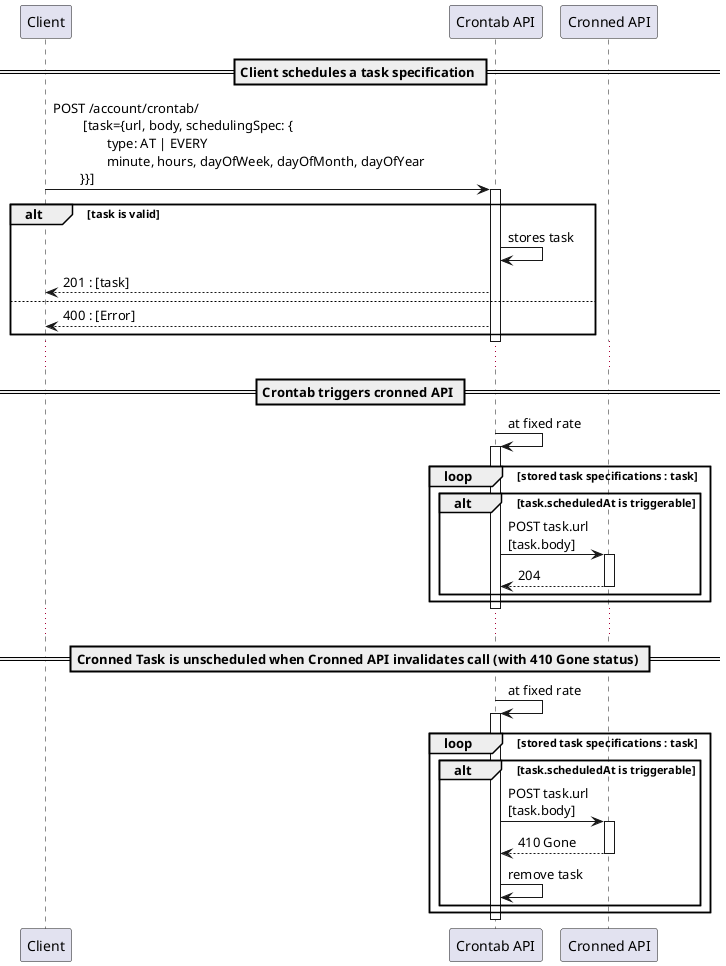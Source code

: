 @startuml

participant "Client" as client
participant "Crontab API" as crontab
participant "Cronned API" as cronned

== Client schedules a task specification ==

client -> crontab: POST /account/crontab/ \n \
        [task={url, body, schedulingSpec: {\n\
                type: AT | EVERY\n\
                minute, hours, dayOfWeek, dayOfMonth, dayOfYear\
                \n\
        }}]
activate crontab
    alt task is valid
        crontab -> crontab: stores task
        client <-- crontab: 201 : [task]
    else
        client <-- crontab: 400 : [Error]
    end
deactivate crontab

...

== Crontab triggers cronned API ==

crontab -> crontab: at fixed rate
activate crontab
    loop stored task specifications : task
        alt task.scheduledAt is triggerable
            crontab -> cronned: POST task.url \n[task.body]
            activate cronned
            crontab <-- cronned: 204
            deactivate cronned
        end
    end
deactivate crontab

...

== Cronned Task is unscheduled when Cronned API invalidates call (with 410 Gone status) ==

crontab -> crontab: at fixed rate
activate crontab
    loop stored task specifications : task
        alt task.scheduledAt is triggerable
            crontab -> cronned: POST task.url \n[task.body]
            activate cronned
            crontab <-- cronned: 410 Gone
            deactivate cronned
            crontab -> crontab: remove task

        end
    end
deactivate crontab

@enduml